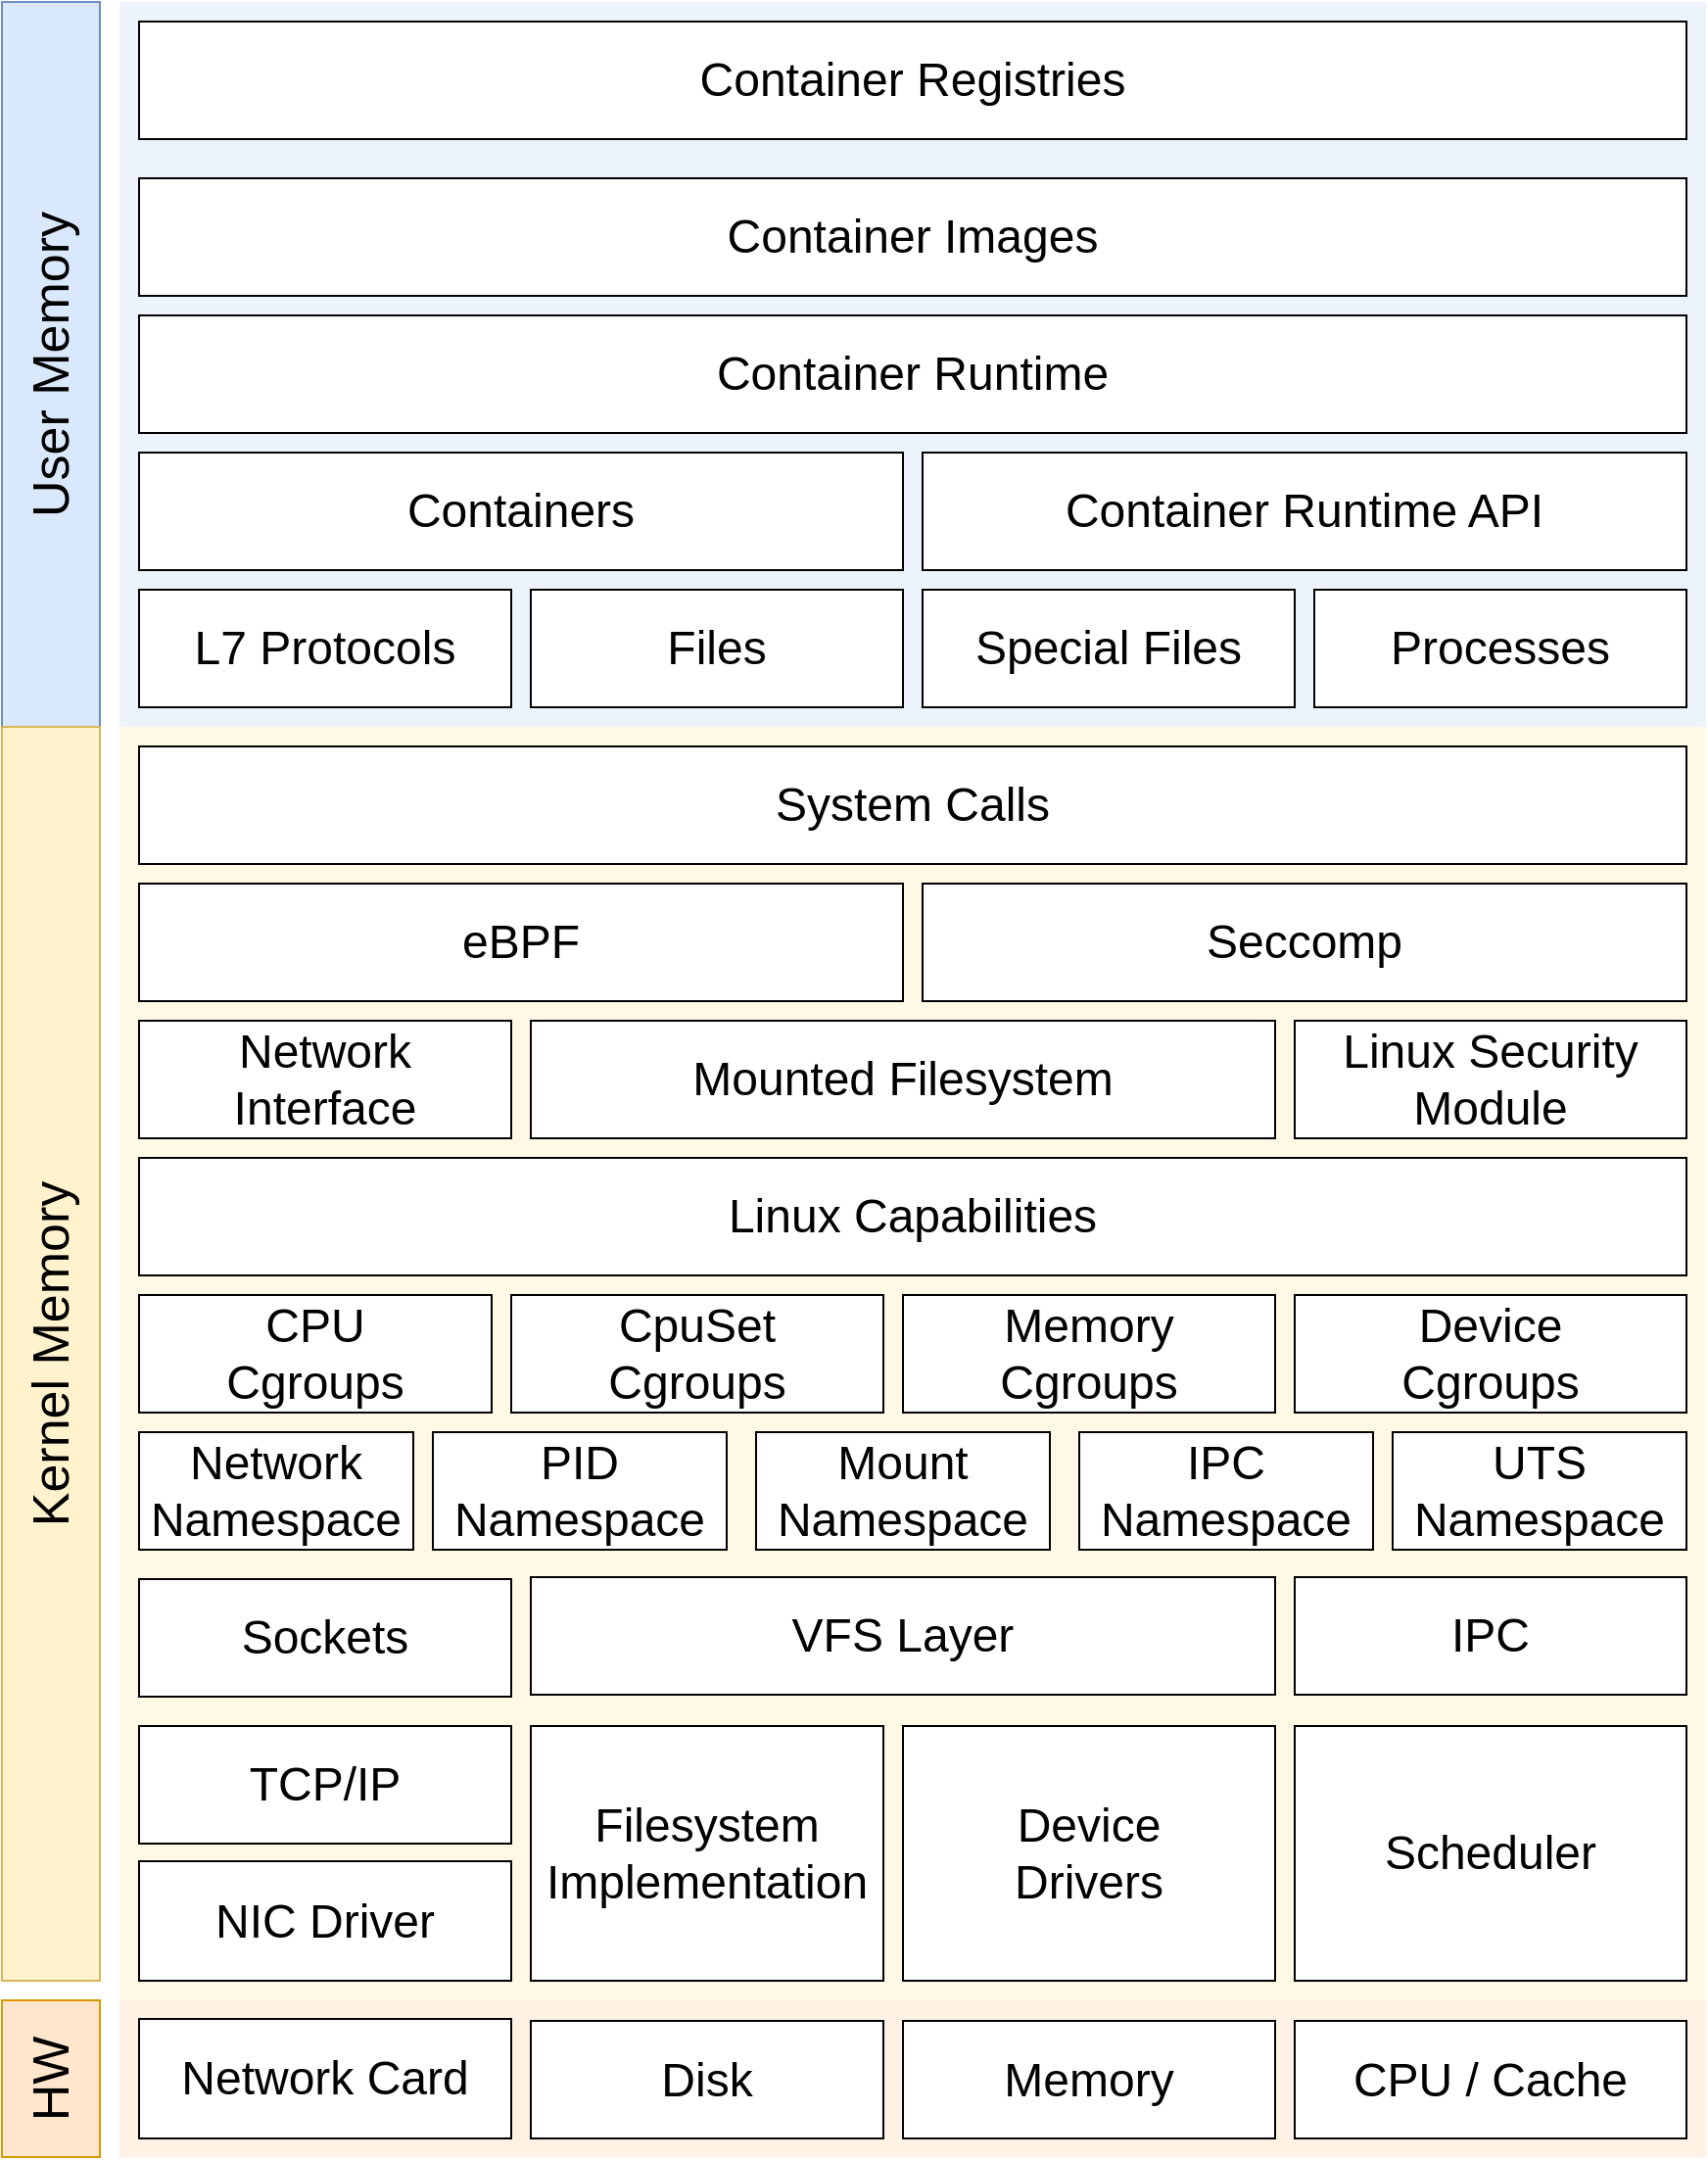 <mxfile version="26.0.9">
  <diagram name="Page-1" id="ljMSRFoh8FHXyoFqI8uG">
    <mxGraphModel dx="1710" dy="1048" grid="1" gridSize="10" guides="1" tooltips="1" connect="1" arrows="1" fold="1" page="1" pageScale="1" pageWidth="875" pageHeight="1105" math="0" shadow="0">
      <root>
        <mxCell id="0" />
        <mxCell id="1" parent="0" />
        <mxCell id="4lAoj5aXTasa2xsRwm46-13" value="" style="rounded=0;whiteSpace=wrap;html=1;glass=0;comic=0;sketch=0;fontSize=22;fillColor=#ffe6cc;strokeColor=none;opacity=50;connectable=0;allowArrows=0;" parent="1" vertex="1">
          <mxGeometry x="60" y="1020" width="810" height="80" as="geometry" />
        </mxCell>
        <mxCell id="4lAoj5aXTasa2xsRwm46-10" value="" style="rounded=0;whiteSpace=wrap;html=1;glass=0;comic=0;sketch=0;fontSize=22;fillColor=#fff2cc;strokeColor=none;opacity=50;connectable=0;allowArrows=0;" parent="1" vertex="1">
          <mxGeometry x="60" y="370" width="810" height="650" as="geometry" />
        </mxCell>
        <mxCell id="4lAoj5aXTasa2xsRwm46-8" value="" style="rounded=0;whiteSpace=wrap;html=1;glass=0;comic=0;sketch=0;fontSize=22;fillColor=#dae8fc;strokeColor=none;opacity=50;connectable=0;allowArrows=0;" parent="1" vertex="1">
          <mxGeometry x="60" width="810" height="370" as="geometry" />
        </mxCell>
        <mxCell id="wcMj2_DLFd2nU6OhQSXC-1" value="&lt;font style=&quot;font-size: 24px;&quot;&gt;Container Registries&lt;/font&gt;" style="rounded=0;whiteSpace=wrap;html=1;fillColor=default;" parent="1" vertex="1">
          <mxGeometry x="70" y="10" width="790" height="60" as="geometry" />
        </mxCell>
        <mxCell id="wcMj2_DLFd2nU6OhQSXC-2" value="&lt;font style=&quot;font-size: 24px;&quot;&gt;Container Images&lt;/font&gt;" style="rounded=0;whiteSpace=wrap;html=1;fillColor=default;" parent="1" vertex="1">
          <mxGeometry x="70" y="90" width="790" height="60" as="geometry" />
        </mxCell>
        <mxCell id="wcMj2_DLFd2nU6OhQSXC-3" value="&lt;font style=&quot;font-size: 24px;&quot;&gt;Container Runtime&lt;/font&gt;" style="rounded=0;whiteSpace=wrap;html=1;fillColor=default;" parent="1" vertex="1">
          <mxGeometry x="70" y="160" width="790" height="60" as="geometry" />
        </mxCell>
        <mxCell id="wcMj2_DLFd2nU6OhQSXC-4" value="&lt;font style=&quot;font-size: 24px;&quot;&gt;Containers&lt;/font&gt;" style="rounded=0;whiteSpace=wrap;html=1;fillColor=default;" parent="1" vertex="1">
          <mxGeometry x="70" y="230" width="390" height="60" as="geometry" />
        </mxCell>
        <mxCell id="wcMj2_DLFd2nU6OhQSXC-5" value="&lt;font style=&quot;font-size: 24px;&quot;&gt;Container Runtime API&lt;/font&gt;" style="rounded=0;whiteSpace=wrap;html=1;fillColor=default;" parent="1" vertex="1">
          <mxGeometry x="470" y="230" width="390" height="60" as="geometry" />
        </mxCell>
        <mxCell id="wcMj2_DLFd2nU6OhQSXC-6" value="&lt;span style=&quot;font-size: 24px;&quot;&gt;&lt;font style=&quot;color: rgb(0, 0, 0);&quot;&gt;L7 Protocols&lt;/font&gt;&lt;/span&gt;" style="rounded=0;whiteSpace=wrap;html=1;fillColor=default;fontColor=#F00000;" parent="1" vertex="1">
          <mxGeometry x="70" y="300" width="190" height="60" as="geometry" />
        </mxCell>
        <mxCell id="wcMj2_DLFd2nU6OhQSXC-7" value="&lt;span style=&quot;font-size: 24px;&quot;&gt;&lt;font style=&quot;color: rgb(0, 0, 0);&quot;&gt;Files&lt;/font&gt;&lt;/span&gt;" style="rounded=0;whiteSpace=wrap;html=1;fillColor=default;fontColor=#F00010;" parent="1" vertex="1">
          <mxGeometry x="270" y="300" width="190" height="60" as="geometry" />
        </mxCell>
        <mxCell id="wcMj2_DLFd2nU6OhQSXC-8" value="&lt;span style=&quot;font-size: 24px;&quot;&gt;Special Files&lt;/span&gt;" style="rounded=0;whiteSpace=wrap;html=1;fillColor=default;" parent="1" vertex="1">
          <mxGeometry x="470" y="300" width="190" height="60" as="geometry" />
        </mxCell>
        <mxCell id="wcMj2_DLFd2nU6OhQSXC-9" value="&lt;span style=&quot;font-size: 24px;&quot;&gt;Processes&lt;/span&gt;" style="rounded=0;whiteSpace=wrap;html=1;fillColor=default;" parent="1" vertex="1">
          <mxGeometry x="670" y="300" width="190" height="60" as="geometry" />
        </mxCell>
        <mxCell id="wcMj2_DLFd2nU6OhQSXC-10" value="&lt;div&gt;&lt;span style=&quot;font-size: 24px;&quot;&gt;CPU&lt;/span&gt;&lt;/div&gt;&lt;span style=&quot;font-size: 24px;&quot;&gt;Cgroups&lt;/span&gt;" style="rounded=0;whiteSpace=wrap;html=1;fillColor=default;" parent="1" vertex="1">
          <mxGeometry x="70" y="660" width="180" height="60" as="geometry" />
        </mxCell>
        <mxCell id="wcMj2_DLFd2nU6OhQSXC-12" value="&lt;span style=&quot;font-size: 24px;&quot;&gt;&lt;font style=&quot;color: rgb(0, 0, 0);&quot;&gt;Network Interface&lt;/font&gt;&lt;/span&gt;" style="rounded=0;whiteSpace=wrap;html=1;fillColor=default;fontColor=#F00212;" parent="1" vertex="1">
          <mxGeometry x="70" y="520" width="190" height="60" as="geometry" />
        </mxCell>
        <mxCell id="wcMj2_DLFd2nU6OhQSXC-13" value="&lt;span style=&quot;font-size: 24px;&quot;&gt;&lt;font color=&quot;#000000&quot;&gt;Mounted Filesystem&lt;/font&gt;&lt;/span&gt;" style="rounded=0;whiteSpace=wrap;html=1;fillColor=default;fontColor=#F0EBEC;" parent="1" vertex="1">
          <mxGeometry x="270" y="520" width="380" height="60" as="geometry" />
        </mxCell>
        <mxCell id="wcMj2_DLFd2nU6OhQSXC-15" value="&lt;span style=&quot;font-size: 24px;&quot;&gt;Linux Security Module&lt;/span&gt;" style="rounded=0;whiteSpace=wrap;html=1;fillColor=default;" parent="1" vertex="1">
          <mxGeometry x="660" y="520" width="200" height="60" as="geometry" />
        </mxCell>
        <mxCell id="wcMj2_DLFd2nU6OhQSXC-16" value="&lt;span style=&quot;font-size: 24px;&quot;&gt;Sockets&lt;/span&gt;" style="rounded=0;whiteSpace=wrap;html=1;fillColor=default;" parent="1" vertex="1">
          <mxGeometry x="70" y="805" width="190" height="60" as="geometry" />
        </mxCell>
        <mxCell id="wcMj2_DLFd2nU6OhQSXC-17" value="&lt;span style=&quot;font-size: 24px;&quot;&gt;VFS Layer&lt;/span&gt;" style="rounded=0;whiteSpace=wrap;html=1;fillColor=default;" parent="1" vertex="1">
          <mxGeometry x="270" y="804" width="380" height="60" as="geometry" />
        </mxCell>
        <mxCell id="wcMj2_DLFd2nU6OhQSXC-18" value="&lt;span style=&quot;font-size: 24px;&quot;&gt;IPC&lt;/span&gt;" style="rounded=0;whiteSpace=wrap;html=1;fillColor=default;" parent="1" vertex="1">
          <mxGeometry x="660" y="804" width="200" height="60" as="geometry" />
        </mxCell>
        <mxCell id="wcMj2_DLFd2nU6OhQSXC-19" value="&lt;span style=&quot;font-size: 24px;&quot;&gt;&lt;font style=&quot;color: rgb(0, 0, 0);&quot;&gt;Network&lt;/font&gt;&lt;/span&gt;&lt;div&gt;&lt;span style=&quot;font-size: 24px;&quot;&gt;&lt;font style=&quot;color: rgb(0, 0, 0);&quot;&gt;Namespace&lt;/font&gt;&lt;/span&gt;&lt;/div&gt;" style="rounded=0;whiteSpace=wrap;html=1;fillColor=default;fontColor=#F00000;" parent="1" vertex="1">
          <mxGeometry x="70" y="730" width="140" height="60" as="geometry" />
        </mxCell>
        <mxCell id="wcMj2_DLFd2nU6OhQSXC-20" value="&lt;span style=&quot;font-size: 24px;&quot;&gt;TCP/IP&lt;/span&gt;" style="rounded=0;whiteSpace=wrap;html=1;fillColor=default;" parent="1" vertex="1">
          <mxGeometry x="70" y="880" width="190" height="60" as="geometry" />
        </mxCell>
        <mxCell id="wcMj2_DLFd2nU6OhQSXC-21" value="&lt;span style=&quot;font-size: 24px;&quot;&gt;NIC Driver&lt;/span&gt;" style="rounded=0;whiteSpace=wrap;html=1;fillColor=default;" parent="1" vertex="1">
          <mxGeometry x="70" y="949" width="190" height="61" as="geometry" />
        </mxCell>
        <mxCell id="wcMj2_DLFd2nU6OhQSXC-22" value="&lt;span style=&quot;font-size: 24px;&quot;&gt;Scheduler&lt;/span&gt;" style="rounded=0;whiteSpace=wrap;html=1;fillColor=default;" parent="1" vertex="1">
          <mxGeometry x="660" y="880" width="200" height="130" as="geometry" />
        </mxCell>
        <mxCell id="wcMj2_DLFd2nU6OhQSXC-23" value="&lt;span style=&quot;font-size: 24px;&quot;&gt;Filesystem&lt;/span&gt;&lt;div&gt;&lt;span style=&quot;font-size: 24px;&quot;&gt;Implementation&lt;/span&gt;&lt;/div&gt;" style="rounded=0;whiteSpace=wrap;html=1;fillColor=default;" parent="1" vertex="1">
          <mxGeometry x="270" y="880" width="180" height="130" as="geometry" />
        </mxCell>
        <mxCell id="wcMj2_DLFd2nU6OhQSXC-24" value="&lt;span style=&quot;font-size: 24px;&quot;&gt;Device&lt;/span&gt;&lt;div&gt;&lt;span style=&quot;font-size: 24px;&quot;&gt;Drivers&lt;/span&gt;&lt;/div&gt;" style="rounded=0;whiteSpace=wrap;html=1;fillColor=default;" parent="1" vertex="1">
          <mxGeometry x="460" y="880" width="190" height="130" as="geometry" />
        </mxCell>
        <mxCell id="wcMj2_DLFd2nU6OhQSXC-25" value="&lt;span style=&quot;font-size: 24px;&quot;&gt;Network Card&lt;/span&gt;" style="rounded=0;whiteSpace=wrap;html=1;fillColor=default;" parent="1" vertex="1">
          <mxGeometry x="70" y="1029.5" width="190" height="61" as="geometry" />
        </mxCell>
        <mxCell id="wcMj2_DLFd2nU6OhQSXC-26" value="&lt;span style=&quot;font-size: 24px;&quot;&gt;Disk&lt;/span&gt;" style="rounded=0;whiteSpace=wrap;html=1;fillColor=default;" parent="1" vertex="1">
          <mxGeometry x="270" y="1030.5" width="180" height="60" as="geometry" />
        </mxCell>
        <mxCell id="wcMj2_DLFd2nU6OhQSXC-27" value="&lt;span style=&quot;font-size: 24px;&quot;&gt;Memory&lt;/span&gt;" style="rounded=0;whiteSpace=wrap;html=1;fillColor=default;" parent="1" vertex="1">
          <mxGeometry x="460" y="1030.5" width="190" height="60" as="geometry" />
        </mxCell>
        <mxCell id="wcMj2_DLFd2nU6OhQSXC-28" value="&lt;span style=&quot;font-size: 24px;&quot;&gt;CPU / Cache&lt;/span&gt;" style="rounded=0;whiteSpace=wrap;html=1;fillColor=default;" parent="1" vertex="1">
          <mxGeometry x="660" y="1030.5" width="200" height="60" as="geometry" />
        </mxCell>
        <mxCell id="wcMj2_DLFd2nU6OhQSXC-29" value="&lt;font style=&quot;font-size: 24px;&quot;&gt;System Calls&lt;/font&gt;" style="rounded=0;whiteSpace=wrap;html=1;fillColor=default;" parent="1" vertex="1">
          <mxGeometry x="70" y="380" width="790" height="60" as="geometry" />
        </mxCell>
        <mxCell id="wcMj2_DLFd2nU6OhQSXC-30" value="&lt;font style=&quot;font-size: 24px;&quot;&gt;Seccomp&lt;/font&gt;" style="rounded=0;whiteSpace=wrap;html=1;fillColor=default;" parent="1" vertex="1">
          <mxGeometry x="470" y="450" width="390" height="60" as="geometry" />
        </mxCell>
        <mxCell id="wcMj2_DLFd2nU6OhQSXC-31" value="&lt;font style=&quot;font-size: 24px;&quot;&gt;eBPF&lt;/font&gt;" style="rounded=0;whiteSpace=wrap;html=1;fillColor=default;" parent="1" vertex="1">
          <mxGeometry x="70" y="450" width="390" height="60" as="geometry" />
        </mxCell>
        <mxCell id="xNz8mAMm5prMknDPFrYv-1" value="&lt;span style=&quot;font-size: 24px;&quot;&gt;IPC&lt;/span&gt;&lt;div&gt;&lt;span style=&quot;font-size: 24px;&quot;&gt;Namespace&lt;/span&gt;&lt;/div&gt;" style="rounded=0;whiteSpace=wrap;html=1;fillColor=default;" parent="1" vertex="1">
          <mxGeometry x="550" y="730" width="150" height="60" as="geometry" />
        </mxCell>
        <mxCell id="xNz8mAMm5prMknDPFrYv-2" value="&lt;span style=&quot;font-size: 24px;&quot;&gt;Mount&lt;/span&gt;&lt;div&gt;&lt;span style=&quot;font-size: 24px;&quot;&gt;Namespace&lt;/span&gt;&lt;/div&gt;" style="rounded=0;whiteSpace=wrap;html=1;fillColor=default;" parent="1" vertex="1">
          <mxGeometry x="385" y="730" width="150" height="60" as="geometry" />
        </mxCell>
        <mxCell id="xNz8mAMm5prMknDPFrYv-3" value="&lt;span style=&quot;font-size: 24px;&quot;&gt;UTS&lt;/span&gt;&lt;div&gt;&lt;span style=&quot;font-size: 24px;&quot;&gt;Namespace&lt;/span&gt;&lt;/div&gt;" style="rounded=0;whiteSpace=wrap;html=1;fillColor=default;" parent="1" vertex="1">
          <mxGeometry x="710" y="730" width="150" height="60" as="geometry" />
        </mxCell>
        <mxCell id="xNz8mAMm5prMknDPFrYv-4" value="&lt;span style=&quot;font-size: 24px;&quot;&gt;PID&lt;/span&gt;&lt;div&gt;&lt;span style=&quot;font-size: 24px;&quot;&gt;Namespace&lt;/span&gt;&lt;/div&gt;" style="rounded=0;whiteSpace=wrap;html=1;fillColor=default;" parent="1" vertex="1">
          <mxGeometry x="220" y="730" width="150" height="60" as="geometry" />
        </mxCell>
        <mxCell id="xNz8mAMm5prMknDPFrYv-5" value="&lt;div&gt;&lt;span style=&quot;font-size: 24px;&quot;&gt;CpuSet&lt;/span&gt;&lt;/div&gt;&lt;span style=&quot;font-size: 24px;&quot;&gt;Cgroups&lt;/span&gt;" style="rounded=0;whiteSpace=wrap;html=1;fillColor=default;" parent="1" vertex="1">
          <mxGeometry x="260" y="660" width="190" height="60" as="geometry" />
        </mxCell>
        <mxCell id="xNz8mAMm5prMknDPFrYv-6" value="&lt;div&gt;&lt;span style=&quot;font-size: 24px;&quot;&gt;Memory&lt;/span&gt;&lt;/div&gt;&lt;span style=&quot;font-size: 24px;&quot;&gt;Cgroups&lt;/span&gt;" style="rounded=0;whiteSpace=wrap;html=1;fillColor=default;" parent="1" vertex="1">
          <mxGeometry x="460" y="660" width="190" height="60" as="geometry" />
        </mxCell>
        <mxCell id="xNz8mAMm5prMknDPFrYv-7" value="&lt;div&gt;&lt;span style=&quot;font-size: 24px;&quot;&gt;Device&lt;/span&gt;&lt;/div&gt;&lt;span style=&quot;font-size: 24px;&quot;&gt;Cgroups&lt;/span&gt;" style="rounded=0;whiteSpace=wrap;html=1;fillColor=default;" parent="1" vertex="1">
          <mxGeometry x="660" y="660" width="200" height="60" as="geometry" />
        </mxCell>
        <mxCell id="4lAoj5aXTasa2xsRwm46-1" value="&lt;span style=&quot;font-size: 24px;&quot;&gt;&lt;font style=&quot;color: rgb(0, 0, 0);&quot;&gt;Linux Capabilities&lt;/font&gt;&lt;/span&gt;" style="rounded=0;whiteSpace=wrap;html=1;fillColor=default;fontColor=#F0EBEC;" parent="1" vertex="1">
          <mxGeometry x="70" y="590" width="790" height="60" as="geometry" />
        </mxCell>
        <mxCell id="4lAoj5aXTasa2xsRwm46-3" value="User Memory" style="rounded=0;whiteSpace=wrap;html=1;fontSize=26;horizontal=0;fillColor=#dae8fc;strokeColor=#6c8ebf;" parent="1" vertex="1">
          <mxGeometry width="50" height="370" as="geometry" />
        </mxCell>
        <mxCell id="4lAoj5aXTasa2xsRwm46-4" value="Kernel Memory" style="rounded=0;whiteSpace=wrap;html=1;fontSize=26;horizontal=0;fillColor=#fff2cc;strokeColor=#d6b656;" parent="1" vertex="1">
          <mxGeometry y="370" width="50" height="640" as="geometry" />
        </mxCell>
        <mxCell id="4lAoj5aXTasa2xsRwm46-5" value="HW" style="rounded=0;whiteSpace=wrap;html=1;fontSize=26;horizontal=0;fillColor=#ffe6cc;strokeColor=#d79b00;" parent="1" vertex="1">
          <mxGeometry y="1020" width="50" height="80" as="geometry" />
        </mxCell>
      </root>
    </mxGraphModel>
  </diagram>
</mxfile>
